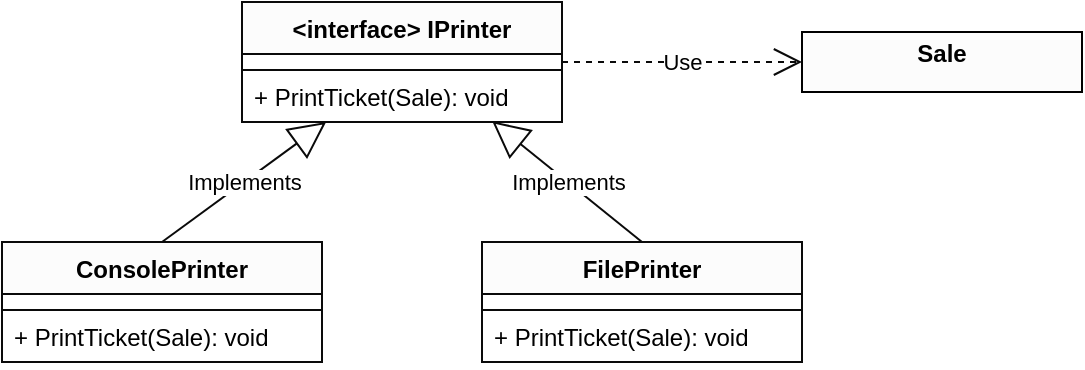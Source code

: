 <mxfile>
    <diagram id="_4AXZlyZA8XeAdL1D1pF" name="Page-1">
        <mxGraphModel dx="268" dy="116" grid="1" gridSize="10" guides="1" tooltips="1" connect="1" arrows="1" fold="1" page="1" pageScale="1" pageWidth="850" pageHeight="1100" background="#ffffff" math="0" shadow="0">
            <root>
                <mxCell id="0"/>
                <mxCell id="1" parent="0"/>
                <mxCell id="2" value="&lt;interface&gt; IPrinter" style="swimlane;fontStyle=1;align=center;verticalAlign=top;childLayout=stackLayout;horizontal=1;startSize=26;horizontalStack=0;resizeParent=1;resizeParentMax=0;resizeLast=0;collapsible=1;marginBottom=0;fillColor=#FCFCFC;strokeColor=#0A0A0A;fontColor=#000000;" parent="1" vertex="1">
                    <mxGeometry x="160" y="80" width="160" height="60" as="geometry"/>
                </mxCell>
                <mxCell id="17" value="" style="line;strokeWidth=1;fillColor=none;align=left;verticalAlign=middle;spacingTop=-1;spacingLeft=3;spacingRight=3;rotatable=0;labelPosition=right;points=[];portConstraint=eastwest;fontColor=#000000;strokeColor=none;" parent="2" vertex="1">
                    <mxGeometry y="26" width="160" height="8" as="geometry"/>
                </mxCell>
                <mxCell id="5" value="+ PrintTicket(Sale): void" style="text;fillColor=none;align=left;verticalAlign=top;spacingLeft=4;spacingRight=4;overflow=hidden;rotatable=0;points=[[0,0.5],[1,0.5]];portConstraint=eastwest;strokeColor=#0A0A0A;fontColor=#000000;" parent="2" vertex="1">
                    <mxGeometry y="34" width="160" height="26" as="geometry"/>
                </mxCell>
                <mxCell id="6" value="ConsolePrinter" style="swimlane;fontStyle=1;align=center;verticalAlign=top;childLayout=stackLayout;horizontal=1;startSize=26;horizontalStack=0;resizeParent=1;resizeParentMax=0;resizeLast=0;collapsible=1;marginBottom=0;fillColor=#FCFCFC;strokeColor=#0A0A0A;fontColor=#000000;" parent="1" vertex="1">
                    <mxGeometry x="40" y="200" width="160" height="60" as="geometry"/>
                </mxCell>
                <mxCell id="16" value="" style="line;strokeWidth=1;fillColor=none;align=left;verticalAlign=middle;spacingTop=-1;spacingLeft=3;spacingRight=3;rotatable=0;labelPosition=right;points=[];portConstraint=eastwest;fontColor=#000000;strokeColor=none;" parent="6" vertex="1">
                    <mxGeometry y="26" width="160" height="8" as="geometry"/>
                </mxCell>
                <mxCell id="9" value="+ PrintTicket(Sale): void" style="text;fillColor=none;align=left;verticalAlign=top;spacingLeft=4;spacingRight=4;overflow=hidden;rotatable=0;points=[[0,0.5],[1,0.5]];portConstraint=eastwest;strokeColor=#0A0A0A;fontColor=#000000;" parent="6" vertex="1">
                    <mxGeometry y="34" width="160" height="26" as="geometry"/>
                </mxCell>
                <mxCell id="10" value="FilePrinter" style="swimlane;fontStyle=1;align=center;verticalAlign=top;childLayout=stackLayout;horizontal=1;startSize=26;horizontalStack=0;resizeParent=1;resizeParentMax=0;resizeLast=0;collapsible=1;marginBottom=0;fillColor=#FCFCFC;strokeColor=#0A0A0A;fontColor=#000000;" parent="1" vertex="1">
                    <mxGeometry x="280" y="200" width="160" height="60" as="geometry"/>
                </mxCell>
                <mxCell id="18" value="" style="line;strokeWidth=1;fillColor=none;align=left;verticalAlign=middle;spacingTop=-1;spacingLeft=3;spacingRight=3;rotatable=0;labelPosition=right;points=[];portConstraint=eastwest;fontColor=#000000;strokeColor=none;" parent="10" vertex="1">
                    <mxGeometry y="26" width="160" height="8" as="geometry"/>
                </mxCell>
                <mxCell id="12" value="+ PrintTicket(Sale): void" style="text;fillColor=none;align=left;verticalAlign=top;spacingLeft=4;spacingRight=4;overflow=hidden;rotatable=0;points=[[0,0.5],[1,0.5]];portConstraint=eastwest;strokeColor=#0A0A0A;fontColor=#000000;" parent="10" vertex="1">
                    <mxGeometry y="34" width="160" height="26" as="geometry"/>
                </mxCell>
                <mxCell id="13" value="Implements" style="endArrow=block;endSize=16;endFill=0;html=1;entryX=0.263;entryY=1;entryDx=0;entryDy=0;entryPerimeter=0;exitX=0.5;exitY=0;exitDx=0;exitDy=0;strokeColor=#0A0A0A;fontColor=#000000;labelBackgroundColor=#ffffff;" parent="1" source="6" target="5" edge="1">
                    <mxGeometry width="160" relative="1" as="geometry">
                        <mxPoint x="200" y="350" as="sourcePoint"/>
                        <mxPoint x="360" y="350" as="targetPoint"/>
                    </mxGeometry>
                </mxCell>
                <mxCell id="14" value="Implements" style="endArrow=block;endSize=16;endFill=0;html=1;exitX=0.5;exitY=0;exitDx=0;exitDy=0;entryX=0.782;entryY=0.985;entryDx=0;entryDy=0;entryPerimeter=0;strokeColor=#0A0A0A;fontColor=#000000;labelBackgroundColor=#FFFFFF;" parent="1" source="10" target="5" edge="1">
                    <mxGeometry width="160" relative="1" as="geometry">
                        <mxPoint x="130" y="210" as="sourcePoint"/>
                        <mxPoint x="280" y="150" as="targetPoint"/>
                    </mxGeometry>
                </mxCell>
                <mxCell id="23" value="&lt;p style=&quot;margin: 0px ; margin-top: 4px ; text-align: center&quot;&gt;&lt;b&gt;Sale&lt;/b&gt;&lt;/p&gt;" style="verticalAlign=top;align=left;overflow=fill;fontSize=12;fontFamily=Helvetica;html=1;fontColor=#000000;strokeColor=#000000;fillColor=#FCFCFC;" parent="1" vertex="1">
                    <mxGeometry x="440" y="95" width="140" height="30" as="geometry"/>
                </mxCell>
                <mxCell id="24" value="Use" style="endArrow=open;endSize=12;dashed=1;html=1;labelBackgroundColor=#ffffff;fontColor=#000000;strokeColor=#0A0A0A;exitX=1;exitY=0.5;exitDx=0;exitDy=0;" parent="1" source="2" edge="1">
                    <mxGeometry width="160" relative="1" as="geometry">
                        <mxPoint x="330" y="110" as="sourcePoint"/>
                        <mxPoint x="440" y="110" as="targetPoint"/>
                    </mxGeometry>
                </mxCell>
            </root>
        </mxGraphModel>
    </diagram>
</mxfile>